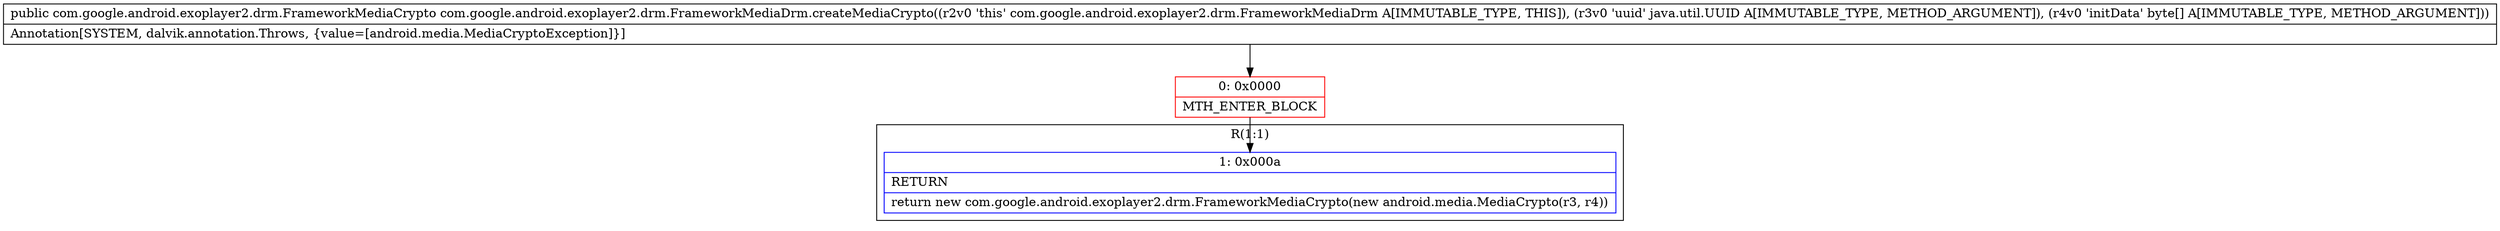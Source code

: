 digraph "CFG forcom.google.android.exoplayer2.drm.FrameworkMediaDrm.createMediaCrypto(Ljava\/util\/UUID;[B)Lcom\/google\/android\/exoplayer2\/drm\/FrameworkMediaCrypto;" {
subgraph cluster_Region_1149590773 {
label = "R(1:1)";
node [shape=record,color=blue];
Node_1 [shape=record,label="{1\:\ 0x000a|RETURN\l|return new com.google.android.exoplayer2.drm.FrameworkMediaCrypto(new android.media.MediaCrypto(r3, r4))\l}"];
}
Node_0 [shape=record,color=red,label="{0\:\ 0x0000|MTH_ENTER_BLOCK\l}"];
MethodNode[shape=record,label="{public com.google.android.exoplayer2.drm.FrameworkMediaCrypto com.google.android.exoplayer2.drm.FrameworkMediaDrm.createMediaCrypto((r2v0 'this' com.google.android.exoplayer2.drm.FrameworkMediaDrm A[IMMUTABLE_TYPE, THIS]), (r3v0 'uuid' java.util.UUID A[IMMUTABLE_TYPE, METHOD_ARGUMENT]), (r4v0 'initData' byte[] A[IMMUTABLE_TYPE, METHOD_ARGUMENT]))  | Annotation[SYSTEM, dalvik.annotation.Throws, \{value=[android.media.MediaCryptoException]\}]\l}"];
MethodNode -> Node_0;
Node_0 -> Node_1;
}

